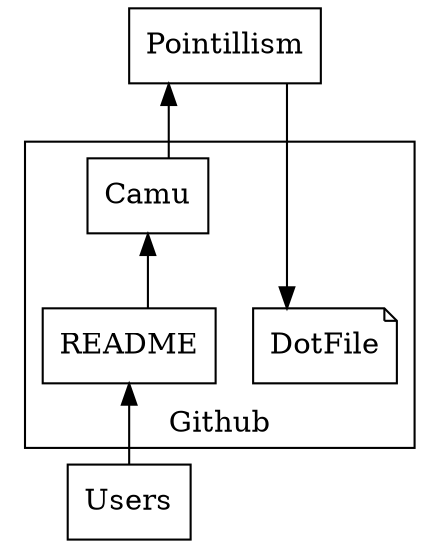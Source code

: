 digraph Example {
  node[shape=rectangle]
  splines=ortho
  rankdir=BT

  subgraph cluster_Github {
    label = Github

    DotFile[shape=note]
    README -> Camu
  }
  Camu -> Pointillism

  Pointillism -> DotFile

  Users -> {README}
}
